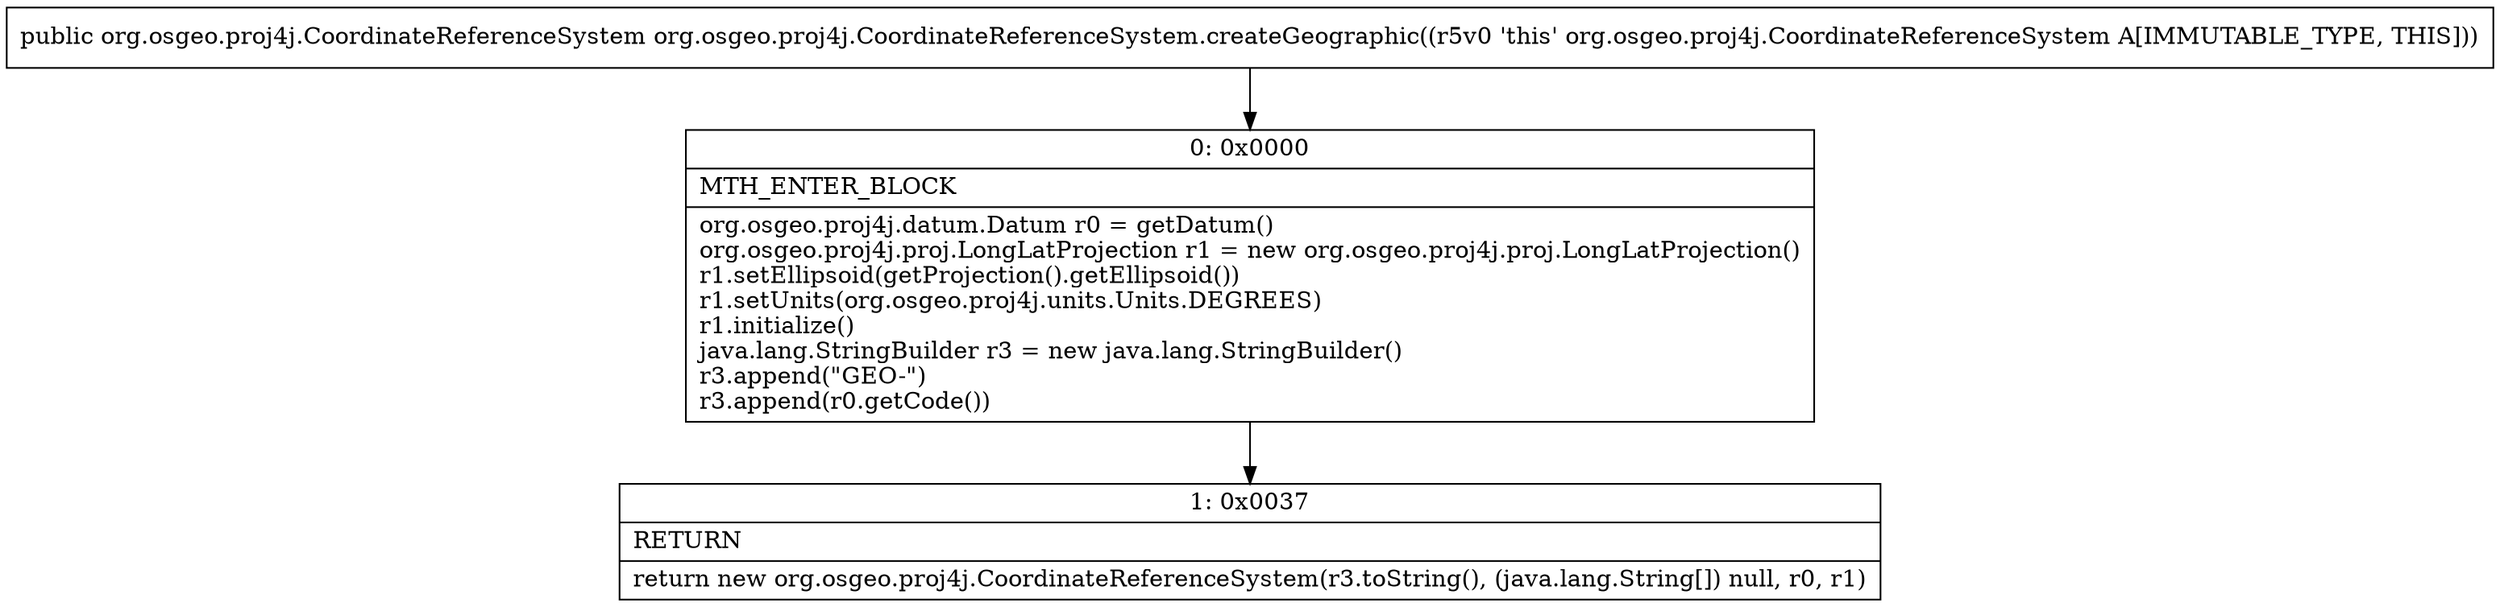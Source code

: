 digraph "CFG fororg.osgeo.proj4j.CoordinateReferenceSystem.createGeographic()Lorg\/osgeo\/proj4j\/CoordinateReferenceSystem;" {
Node_0 [shape=record,label="{0\:\ 0x0000|MTH_ENTER_BLOCK\l|org.osgeo.proj4j.datum.Datum r0 = getDatum()\lorg.osgeo.proj4j.proj.LongLatProjection r1 = new org.osgeo.proj4j.proj.LongLatProjection()\lr1.setEllipsoid(getProjection().getEllipsoid())\lr1.setUnits(org.osgeo.proj4j.units.Units.DEGREES)\lr1.initialize()\ljava.lang.StringBuilder r3 = new java.lang.StringBuilder()\lr3.append(\"GEO\-\")\lr3.append(r0.getCode())\l}"];
Node_1 [shape=record,label="{1\:\ 0x0037|RETURN\l|return new org.osgeo.proj4j.CoordinateReferenceSystem(r3.toString(), (java.lang.String[]) null, r0, r1)\l}"];
MethodNode[shape=record,label="{public org.osgeo.proj4j.CoordinateReferenceSystem org.osgeo.proj4j.CoordinateReferenceSystem.createGeographic((r5v0 'this' org.osgeo.proj4j.CoordinateReferenceSystem A[IMMUTABLE_TYPE, THIS])) }"];
MethodNode -> Node_0;
Node_0 -> Node_1;
}

